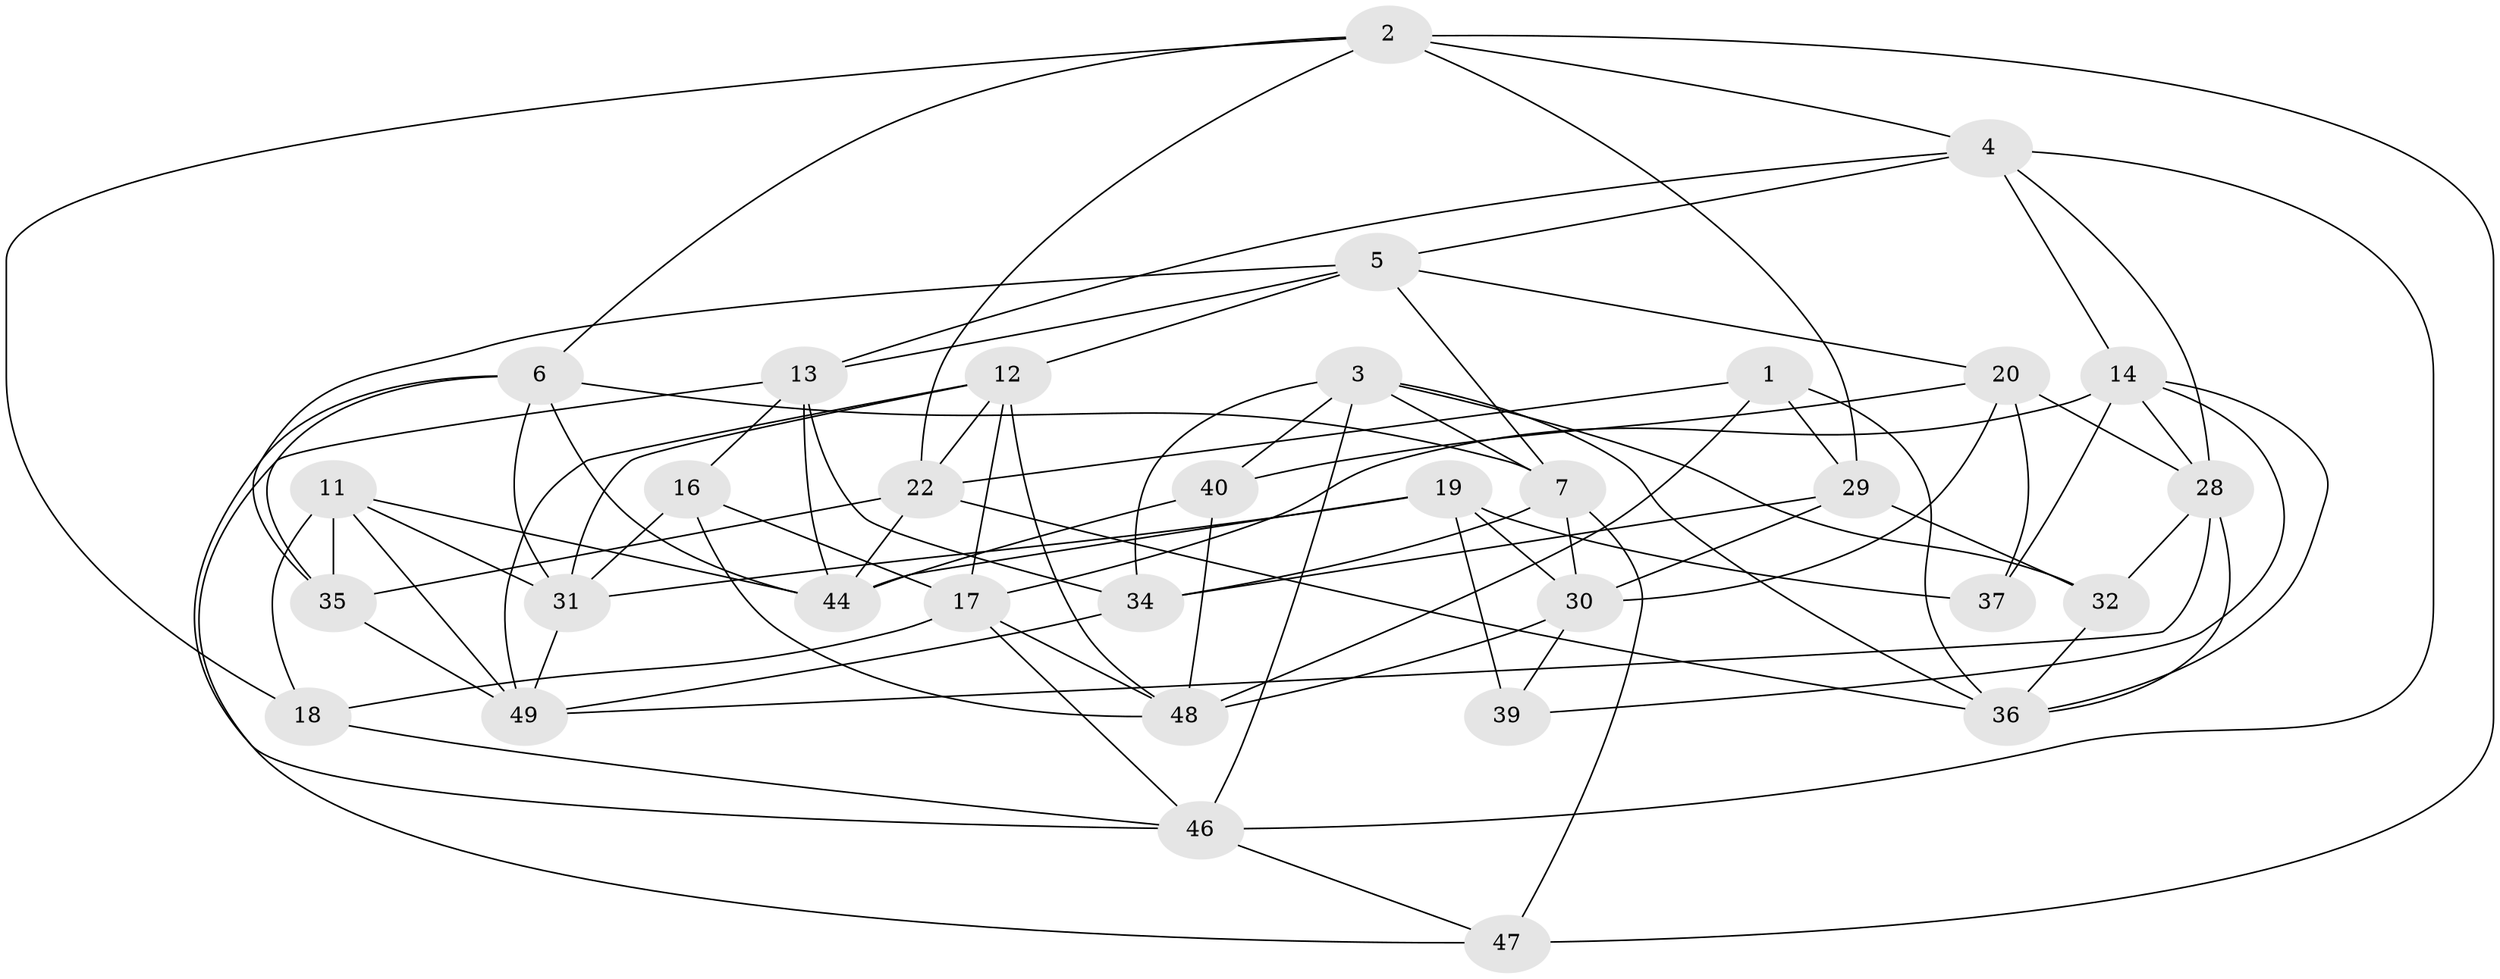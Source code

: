 // original degree distribution, {4: 1.0}
// Generated by graph-tools (version 1.1) at 2025/11/02/27/25 16:11:48]
// undirected, 33 vertices, 87 edges
graph export_dot {
graph [start="1"]
  node [color=gray90,style=filled];
  1;
  2 [super="+10"];
  3 [super="+56"];
  4 [super="+9"];
  5 [super="+8"];
  6 [super="+21"];
  7 [super="+45"];
  11 [super="+15"];
  12 [super="+23"];
  13 [super="+27"];
  14 [super="+51"];
  16;
  17 [super="+25"];
  18;
  19 [super="+24"];
  20 [super="+33"];
  22 [super="+26"];
  28 [super="+41"];
  29 [super="+38"];
  30 [super="+43"];
  31 [super="+54"];
  32;
  34 [super="+42"];
  35 [super="+58"];
  36 [super="+52"];
  37;
  39;
  40;
  44 [super="+57"];
  46 [super="+55"];
  47;
  48 [super="+50"];
  49 [super="+53"];
  1 -- 22;
  1 -- 48;
  1 -- 36;
  1 -- 29;
  2 -- 47;
  2 -- 22;
  2 -- 6;
  2 -- 18;
  2 -- 4;
  2 -- 29;
  3 -- 34;
  3 -- 32;
  3 -- 40;
  3 -- 36;
  3 -- 7;
  3 -- 46;
  4 -- 28;
  4 -- 14;
  4 -- 13;
  4 -- 5;
  4 -- 46;
  5 -- 7;
  5 -- 12;
  5 -- 13;
  5 -- 35;
  5 -- 20;
  6 -- 31;
  6 -- 46;
  6 -- 35;
  6 -- 7;
  6 -- 44;
  7 -- 47;
  7 -- 34;
  7 -- 30;
  11 -- 49;
  11 -- 18;
  11 -- 35 [weight=2];
  11 -- 44;
  11 -- 31;
  12 -- 48;
  12 -- 22;
  12 -- 17;
  12 -- 49;
  12 -- 31;
  13 -- 47;
  13 -- 44;
  13 -- 16;
  13 -- 34;
  14 -- 39;
  14 -- 37;
  14 -- 36;
  14 -- 17;
  14 -- 28;
  16 -- 31;
  16 -- 17;
  16 -- 48;
  17 -- 18;
  17 -- 48;
  17 -- 46;
  18 -- 46;
  19 -- 39 [weight=2];
  19 -- 30;
  19 -- 44;
  19 -- 37;
  19 -- 31;
  20 -- 30;
  20 -- 37 [weight=2];
  20 -- 28;
  20 -- 40;
  22 -- 44;
  22 -- 36;
  22 -- 35;
  28 -- 32;
  28 -- 49;
  28 -- 36;
  29 -- 32;
  29 -- 34 [weight=2];
  29 -- 30;
  30 -- 48;
  30 -- 39;
  31 -- 49;
  32 -- 36;
  34 -- 49;
  35 -- 49;
  40 -- 48;
  40 -- 44;
  46 -- 47;
}
